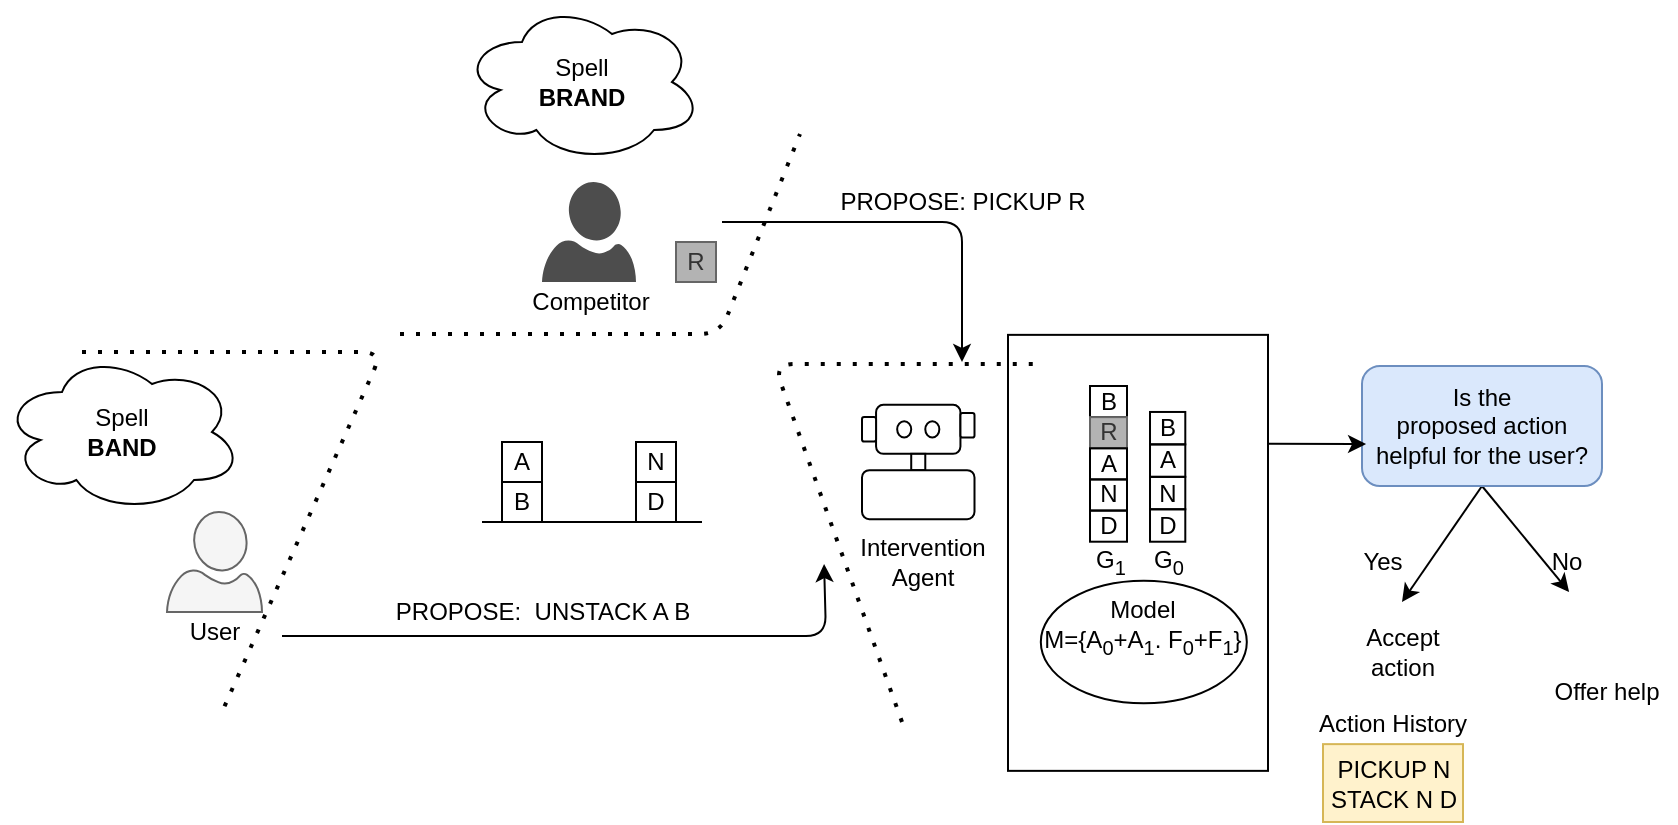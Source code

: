 <mxfile version="14.0.1" type="device"><diagram id="2Ob3E12JRQr-hcwL6WC7" name="Page-1"><mxGraphModel dx="1355" dy="776" grid="1" gridSize="10" guides="1" tooltips="1" connect="1" arrows="1" fold="1" page="1" pageScale="1" pageWidth="850" pageHeight="1100" math="0" shadow="0"><root><mxCell id="0"/><mxCell id="1" parent="0"/><mxCell id="q44HiL08UP-903zhHM_a-1" value="" style="verticalLabelPosition=bottom;html=1;verticalAlign=top;align=center;strokeColor=#666666;shape=mxgraph.azure.user;fillColor=#f5f5f5;fontColor=#333333;" vertex="1" parent="1"><mxGeometry x="662.5" y="305" width="47.5" height="50" as="geometry"/></mxCell><mxCell id="q44HiL08UP-903zhHM_a-2" value="" style="aspect=fixed;pointerEvents=1;shadow=0;dashed=0;html=1;strokeColor=none;labelPosition=center;verticalLabelPosition=bottom;verticalAlign=top;align=center;shape=mxgraph.azure.user;fillColor=#4D4D4D;" vertex="1" parent="1"><mxGeometry x="850" y="140" width="47" height="50" as="geometry"/></mxCell><mxCell id="q44HiL08UP-903zhHM_a-3" value="User" style="text;html=1;align=center;verticalAlign=middle;resizable=0;points=[];autosize=1;" vertex="1" parent="1"><mxGeometry x="666.25" y="355" width="40" height="20" as="geometry"/></mxCell><mxCell id="q44HiL08UP-903zhHM_a-4" value="Competitor" style="text;html=1;align=center;verticalAlign=middle;resizable=0;points=[];autosize=1;" vertex="1" parent="1"><mxGeometry x="838.5" y="190" width="70" height="20" as="geometry"/></mxCell><mxCell id="q44HiL08UP-903zhHM_a-5" value="" style="group" vertex="1" connectable="0" parent="1"><mxGeometry x="1010" y="240" width="90" height="80" as="geometry"/></mxCell><mxCell id="q44HiL08UP-903zhHM_a-6" value="" style="group" vertex="1" connectable="0" parent="q44HiL08UP-903zhHM_a-5"><mxGeometry y="11.429" width="56.25" height="57.143" as="geometry"/></mxCell><mxCell id="q44HiL08UP-903zhHM_a-7" value="" style="rounded=1;whiteSpace=wrap;html=1;" vertex="1" parent="q44HiL08UP-903zhHM_a-6"><mxGeometry x="7.031" width="42.188" height="24.49" as="geometry"/></mxCell><mxCell id="q44HiL08UP-903zhHM_a-8" value="" style="rounded=0;whiteSpace=wrap;html=1;" vertex="1" parent="q44HiL08UP-903zhHM_a-6"><mxGeometry x="24.609" y="24.49" width="7.031" height="8.163" as="geometry"/></mxCell><mxCell id="q44HiL08UP-903zhHM_a-9" value="" style="rounded=1;whiteSpace=wrap;html=1;" vertex="1" parent="q44HiL08UP-903zhHM_a-6"><mxGeometry y="32.653" width="56.25" height="24.49" as="geometry"/></mxCell><mxCell id="q44HiL08UP-903zhHM_a-10" value="" style="ellipse;whiteSpace=wrap;html=1;" vertex="1" parent="q44HiL08UP-903zhHM_a-6"><mxGeometry x="17.578" y="8.163" width="7.031" height="8.163" as="geometry"/></mxCell><mxCell id="q44HiL08UP-903zhHM_a-11" value="" style="ellipse;whiteSpace=wrap;html=1;" vertex="1" parent="q44HiL08UP-903zhHM_a-6"><mxGeometry x="31.641" y="8.163" width="7.031" height="8.163" as="geometry"/></mxCell><mxCell id="q44HiL08UP-903zhHM_a-12" value="" style="rounded=1;whiteSpace=wrap;html=1;" vertex="1" parent="q44HiL08UP-903zhHM_a-6"><mxGeometry x="49.219" y="4.082" width="7.031" height="12.245" as="geometry"/></mxCell><mxCell id="q44HiL08UP-903zhHM_a-13" value="" style="rounded=1;whiteSpace=wrap;html=1;" vertex="1" parent="q44HiL08UP-903zhHM_a-6"><mxGeometry y="6.122" width="7.031" height="12.245" as="geometry"/></mxCell><mxCell id="q44HiL08UP-903zhHM_a-14" value="&lt;div&gt;Intervention &lt;br&gt;&lt;/div&gt;&lt;div&gt;Agent&lt;/div&gt;" style="text;html=1;align=center;verticalAlign=middle;resizable=0;points=[];autosize=1;" vertex="1" parent="1"><mxGeometry x="1000" y="315" width="80" height="30" as="geometry"/></mxCell><mxCell id="q44HiL08UP-903zhHM_a-15" value="" style="endArrow=none;dashed=1;html=1;dashPattern=1 3;strokeWidth=2;" edge="1" parent="1"><mxGeometry width="50" height="50" relative="1" as="geometry"><mxPoint x="779" y="216" as="sourcePoint"/><mxPoint x="979" y="116" as="targetPoint"/><Array as="points"><mxPoint x="939" y="216"/></Array></mxGeometry></mxCell><mxCell id="q44HiL08UP-903zhHM_a-16" value="B" style="rounded=0;whiteSpace=wrap;html=1;fillColor=none;" vertex="1" parent="1"><mxGeometry x="830" y="290" width="20" height="20" as="geometry"/></mxCell><mxCell id="q44HiL08UP-903zhHM_a-17" value="R" style="rounded=0;whiteSpace=wrap;html=1;strokeColor=#666666;fontColor=#333333;fillColor=#B3B3B3;" vertex="1" parent="1"><mxGeometry x="917" y="170" width="20" height="20" as="geometry"/></mxCell><mxCell id="q44HiL08UP-903zhHM_a-18" value="A" style="rounded=0;whiteSpace=wrap;html=1;fillColor=none;" vertex="1" parent="1"><mxGeometry x="830" y="270" width="20" height="20" as="geometry"/></mxCell><mxCell id="q44HiL08UP-903zhHM_a-19" value="N" style="rounded=0;whiteSpace=wrap;html=1;fillColor=none;" vertex="1" parent="1"><mxGeometry x="897" y="270" width="20" height="20" as="geometry"/></mxCell><mxCell id="q44HiL08UP-903zhHM_a-20" value="D" style="rounded=0;whiteSpace=wrap;html=1;fillColor=none;" vertex="1" parent="1"><mxGeometry x="897" y="290" width="20" height="20" as="geometry"/></mxCell><mxCell id="q44HiL08UP-903zhHM_a-21" value="" style="endArrow=none;html=1;" edge="1" parent="1"><mxGeometry width="50" height="50" relative="1" as="geometry"><mxPoint x="820" y="310" as="sourcePoint"/><mxPoint x="930" y="310" as="targetPoint"/></mxGeometry></mxCell><mxCell id="q44HiL08UP-903zhHM_a-22" value="" style="endArrow=classic;html=1;entryX=-0.012;entryY=0.967;entryDx=0;entryDy=0;entryPerimeter=0;" edge="1" parent="1"><mxGeometry width="50" height="50" relative="1" as="geometry"><mxPoint x="720" y="367" as="sourcePoint"/><mxPoint x="991.04" y="331.01" as="targetPoint"/><Array as="points"><mxPoint x="792" y="367"/><mxPoint x="922" y="367"/><mxPoint x="992" y="367"/></Array></mxGeometry></mxCell><mxCell id="q44HiL08UP-903zhHM_a-23" value="PROPOSE:&amp;nbsp; UNSTACK A B" style="text;html=1;align=center;verticalAlign=middle;resizable=0;points=[];autosize=1;" vertex="1" parent="1"><mxGeometry x="770" y="345" width="160" height="20" as="geometry"/></mxCell><mxCell id="q44HiL08UP-903zhHM_a-24" value="" style="endArrow=classic;html=1;" edge="1" parent="1"><mxGeometry width="50" height="50" relative="1" as="geometry"><mxPoint x="940" y="160" as="sourcePoint"/><mxPoint x="1060" y="230" as="targetPoint"/><Array as="points"><mxPoint x="970" y="160"/><mxPoint x="1060" y="160"/></Array></mxGeometry></mxCell><mxCell id="q44HiL08UP-903zhHM_a-25" value="PROPOSE: PICKUP R" style="text;html=1;align=center;verticalAlign=middle;resizable=0;points=[];autosize=1;" vertex="1" parent="1"><mxGeometry x="990" y="140" width="140" height="20" as="geometry"/></mxCell><mxCell id="q44HiL08UP-903zhHM_a-26" value="" style="endArrow=none;dashed=1;html=1;dashPattern=1 3;strokeWidth=2;fontSize=12;" edge="1" parent="1"><mxGeometry width="50" height="50" relative="1" as="geometry"><mxPoint x="620" y="225" as="sourcePoint"/><mxPoint x="690" y="405" as="targetPoint"/><Array as="points"><mxPoint x="770" y="225"/></Array></mxGeometry></mxCell><mxCell id="q44HiL08UP-903zhHM_a-28" value="" style="endArrow=none;dashed=1;html=1;dashPattern=1 3;strokeWidth=2;fontSize=12;" edge="1" parent="1"><mxGeometry width="50" height="50" relative="1" as="geometry"><mxPoint x="1030" y="410" as="sourcePoint"/><mxPoint x="1101" y="231" as="targetPoint"/><Array as="points"><mxPoint x="966" y="231"/></Array></mxGeometry></mxCell><mxCell id="q44HiL08UP-903zhHM_a-30" value="" style="shape=image;html=1;verticalAlign=top;verticalLabelPosition=bottom;labelBackgroundColor=#ffffff;imageAspect=0;aspect=fixed;image=https://cdn2.iconfinder.com/data/icons/ui-basic-outline-2/512/UI_Basic_outline-76-128.png;fillColor=none;fontSize=12;" vertex="1" parent="1"><mxGeometry x="1360" y="345" width="40" height="40" as="geometry"/></mxCell><mxCell id="q44HiL08UP-903zhHM_a-31" style="edgeStyle=none;rounded=0;orthogonalLoop=1;jettySize=auto;html=1;exitX=0.5;exitY=1;exitDx=0;exitDy=0;endArrow=classic;endFill=1;fontSize=12;" edge="1" parent="1" source="q44HiL08UP-903zhHM_a-33" target="q44HiL08UP-903zhHM_a-30"><mxGeometry relative="1" as="geometry"/></mxCell><mxCell id="q44HiL08UP-903zhHM_a-32" style="edgeStyle=none;rounded=0;orthogonalLoop=1;jettySize=auto;html=1;exitX=0.5;exitY=1;exitDx=0;exitDy=0;endArrow=classic;endFill=1;fontSize=12;" edge="1" parent="1" source="q44HiL08UP-903zhHM_a-33"><mxGeometry relative="1" as="geometry"><mxPoint x="1280" y="350" as="targetPoint"/></mxGeometry></mxCell><mxCell id="q44HiL08UP-903zhHM_a-68" value="" style="group" vertex="1" connectable="0" parent="1"><mxGeometry x="1088" y="242" width="292" height="218" as="geometry"/></mxCell><mxCell id="q44HiL08UP-903zhHM_a-69" value="" style="group" vertex="1" connectable="0" parent="q44HiL08UP-903zhHM_a-68"><mxGeometry x="36" width="256" height="218" as="geometry"/></mxCell><mxCell id="q44HiL08UP-903zhHM_a-70" value="" style="group" vertex="1" connectable="0" parent="q44HiL08UP-903zhHM_a-69"><mxGeometry x="-51" y="-15.571" width="307" height="233.571" as="geometry"/></mxCell><mxCell id="q44HiL08UP-903zhHM_a-71" value="" style="rounded=0;whiteSpace=wrap;html=1;fillColor=none;fontSize=12;" vertex="1" parent="q44HiL08UP-903zhHM_a-70"><mxGeometry x="10" y="-10" width="130" height="218" as="geometry"/></mxCell><mxCell id="q44HiL08UP-903zhHM_a-72" value="" style="group" vertex="1" connectable="0" parent="q44HiL08UP-903zhHM_a-70"><mxGeometry x="51" y="15.571" width="53.83" height="97.321" as="geometry"/></mxCell><mxCell id="q44HiL08UP-903zhHM_a-73" value="B" style="rounded=0;whiteSpace=wrap;html=1;fillColor=none;" vertex="1" parent="q44HiL08UP-903zhHM_a-72"><mxGeometry width="18.5" height="15.571" as="geometry"/></mxCell><mxCell id="q44HiL08UP-903zhHM_a-74" value="R" style="rounded=0;whiteSpace=wrap;html=1;strokeColor=#666666;fontColor=#333333;fillColor=#B3B3B3;" vertex="1" parent="q44HiL08UP-903zhHM_a-72"><mxGeometry y="15.571" width="18.5" height="15.571" as="geometry"/></mxCell><mxCell id="q44HiL08UP-903zhHM_a-75" value="A" style="rounded=0;whiteSpace=wrap;html=1;fillColor=none;" vertex="1" parent="q44HiL08UP-903zhHM_a-72"><mxGeometry y="31.143" width="18.5" height="15.571" as="geometry"/></mxCell><mxCell id="q44HiL08UP-903zhHM_a-76" value="N" style="rounded=0;whiteSpace=wrap;html=1;fillColor=none;" vertex="1" parent="q44HiL08UP-903zhHM_a-72"><mxGeometry y="46.714" width="18.5" height="15.571" as="geometry"/></mxCell><mxCell id="q44HiL08UP-903zhHM_a-77" value="D" style="rounded=0;whiteSpace=wrap;html=1;fillColor=none;" vertex="1" parent="q44HiL08UP-903zhHM_a-72"><mxGeometry y="62.286" width="18.5" height="15.571" as="geometry"/></mxCell><mxCell id="q44HiL08UP-903zhHM_a-78" value="" style="group" vertex="1" connectable="0" parent="q44HiL08UP-903zhHM_a-72"><mxGeometry x="30.005" y="12.979" width="17.647" height="64.881" as="geometry"/></mxCell><mxCell id="q44HiL08UP-903zhHM_a-79" value="B" style="rounded=0;whiteSpace=wrap;html=1;fillColor=none;" vertex="1" parent="q44HiL08UP-903zhHM_a-78"><mxGeometry width="17.647" height="16.22" as="geometry"/></mxCell><mxCell id="q44HiL08UP-903zhHM_a-80" value="A" style="rounded=0;whiteSpace=wrap;html=1;fillColor=none;" vertex="1" parent="q44HiL08UP-903zhHM_a-78"><mxGeometry y="16.22" width="17.647" height="16.22" as="geometry"/></mxCell><mxCell id="q44HiL08UP-903zhHM_a-81" value="N" style="rounded=0;whiteSpace=wrap;html=1;fillColor=none;" vertex="1" parent="q44HiL08UP-903zhHM_a-78"><mxGeometry y="32.44" width="17.647" height="16.22" as="geometry"/></mxCell><mxCell id="q44HiL08UP-903zhHM_a-82" value="D" style="rounded=0;whiteSpace=wrap;html=1;fillColor=none;" vertex="1" parent="q44HiL08UP-903zhHM_a-78"><mxGeometry y="48.661" width="17.647" height="16.22" as="geometry"/></mxCell><mxCell id="q44HiL08UP-903zhHM_a-83" value="G&lt;sub&gt;0&lt;/sub&gt;" style="text;html=1;align=center;verticalAlign=middle;resizable=0;points=[];autosize=1;fontSize=12;" vertex="1" parent="q44HiL08UP-903zhHM_a-72"><mxGeometry x="23.83" y="77.857" width="30" height="20" as="geometry"/></mxCell><mxCell id="q44HiL08UP-903zhHM_a-84" value="&lt;div&gt;Model &lt;br&gt;&lt;/div&gt;&lt;div&gt;M={A&lt;sub&gt;0&lt;/sub&gt;+A&lt;sub&gt;1&lt;/sub&gt;. F&lt;sub&gt;0&lt;/sub&gt;+F&lt;sub&gt;1&lt;/sub&gt;}&lt;sub&gt;&lt;br&gt;&lt;/sub&gt;&lt;/div&gt;&lt;div&gt;&lt;br&gt;&lt;sub&gt;&lt;/sub&gt;&lt;/div&gt;" style="ellipse;whiteSpace=wrap;html=1;fillColor=none;fontSize=12;" vertex="1" parent="q44HiL08UP-903zhHM_a-70"><mxGeometry x="26.41" y="112.893" width="103" height="61.312" as="geometry"/></mxCell><mxCell id="q44HiL08UP-903zhHM_a-134" value="" style="group" vertex="1" connectable="0" parent="q44HiL08UP-903zhHM_a-70"><mxGeometry x="161" y="174.64" width="83" height="58.93" as="geometry"/></mxCell><mxCell id="q44HiL08UP-903zhHM_a-132" value="Action History" style="text;html=1;strokeColor=none;fillColor=none;align=center;verticalAlign=middle;whiteSpace=wrap;rounded=0;" vertex="1" parent="q44HiL08UP-903zhHM_a-134"><mxGeometry width="83" height="20" as="geometry"/></mxCell><mxCell id="q44HiL08UP-903zhHM_a-85" value="&lt;div&gt;PICKUP N&lt;/div&gt;&lt;div&gt;STACK N D&lt;/div&gt;" style="rounded=0;whiteSpace=wrap;html=1;shadow=0;fillColor=#fff2cc;fontSize=12;strokeColor=#d6b656;" vertex="1" parent="q44HiL08UP-903zhHM_a-134"><mxGeometry x="6.5" y="20.001" width="70" height="38.929" as="geometry"/></mxCell><mxCell id="q44HiL08UP-903zhHM_a-33" value="&lt;div style=&quot;font-size: 12px&quot;&gt;&lt;font style=&quot;font-size: 12px&quot;&gt;Is the &lt;br&gt;&lt;/font&gt;&lt;/div&gt;&lt;div style=&quot;font-size: 12px&quot;&gt;&lt;font style=&quot;font-size: 12px&quot;&gt;proposed action&lt;/font&gt;&lt;/div&gt;&lt;div style=&quot;font-size: 12px&quot;&gt;&lt;font style=&quot;font-size: 12px&quot;&gt;helpful for the user?&lt;br&gt;&lt;/font&gt;&lt;/div&gt;" style="rounded=1;whiteSpace=wrap;html=1;fillColor=#dae8fc;fontSize=12;strokeColor=#6c8ebf;" vertex="1" parent="q44HiL08UP-903zhHM_a-70"><mxGeometry x="187" y="5.571" width="120" height="60" as="geometry"/></mxCell><mxCell id="q44HiL08UP-903zhHM_a-114" style="edgeStyle=none;rounded=0;orthogonalLoop=1;jettySize=auto;html=1;exitX=1;exitY=0.25;exitDx=0;exitDy=0;entryX=0.017;entryY=0.65;entryDx=0;entryDy=0;entryPerimeter=0;endArrow=classic;endFill=1;fontSize=12;" edge="1" parent="q44HiL08UP-903zhHM_a-70" source="q44HiL08UP-903zhHM_a-71" target="q44HiL08UP-903zhHM_a-33"><mxGeometry relative="1" as="geometry"/></mxCell><mxCell id="q44HiL08UP-903zhHM_a-86" value="G&lt;sub&gt;1&lt;/sub&gt;" style="text;html=1;align=center;verticalAlign=middle;resizable=0;points=[];autosize=1;fontSize=12;" vertex="1" parent="q44HiL08UP-903zhHM_a-68"><mxGeometry x="31" y="77.857" width="30" height="20" as="geometry"/></mxCell><mxCell id="q44HiL08UP-903zhHM_a-116" value="Offer help" style="text;html=1;align=center;verticalAlign=middle;resizable=0;points=[];autosize=1;fontSize=12;" vertex="1" parent="1"><mxGeometry x="1347" y="385" width="70" height="20" as="geometry"/></mxCell><mxCell id="q44HiL08UP-903zhHM_a-117" value="&lt;div&gt;Accept&lt;/div&gt;&lt;div&gt;action&lt;br&gt;&lt;/div&gt;" style="text;html=1;align=center;verticalAlign=middle;resizable=0;points=[];autosize=1;fontSize=12;" vertex="1" parent="1"><mxGeometry x="1255" y="360" width="50" height="30" as="geometry"/></mxCell><mxCell id="q44HiL08UP-903zhHM_a-118" value="No" style="text;html=1;align=center;verticalAlign=middle;resizable=0;points=[];autosize=1;fontSize=12;" vertex="1" parent="1"><mxGeometry x="1347" y="320" width="30" height="20" as="geometry"/></mxCell><mxCell id="q44HiL08UP-903zhHM_a-119" value="Yes" style="text;html=1;align=center;verticalAlign=middle;resizable=0;points=[];autosize=1;fontSize=12;" vertex="1" parent="1"><mxGeometry x="1250" y="320" width="40" height="20" as="geometry"/></mxCell><mxCell id="q44HiL08UP-903zhHM_a-129" value="&lt;div&gt;Spell&lt;/div&gt;&lt;div&gt;&lt;b&gt;BRAND&lt;/b&gt;&lt;br&gt;&lt;/div&gt;" style="ellipse;shape=cloud;whiteSpace=wrap;html=1;" vertex="1" parent="1"><mxGeometry x="810" y="50" width="120" height="80" as="geometry"/></mxCell><mxCell id="q44HiL08UP-903zhHM_a-131" value="&lt;div&gt;Spell&lt;/div&gt;&lt;div&gt;&lt;b&gt;BAND&lt;/b&gt;&lt;br&gt;&lt;/div&gt;" style="ellipse;shape=cloud;whiteSpace=wrap;html=1;" vertex="1" parent="1"><mxGeometry x="580" y="225" width="120" height="80" as="geometry"/></mxCell></root></mxGraphModel></diagram></mxfile>